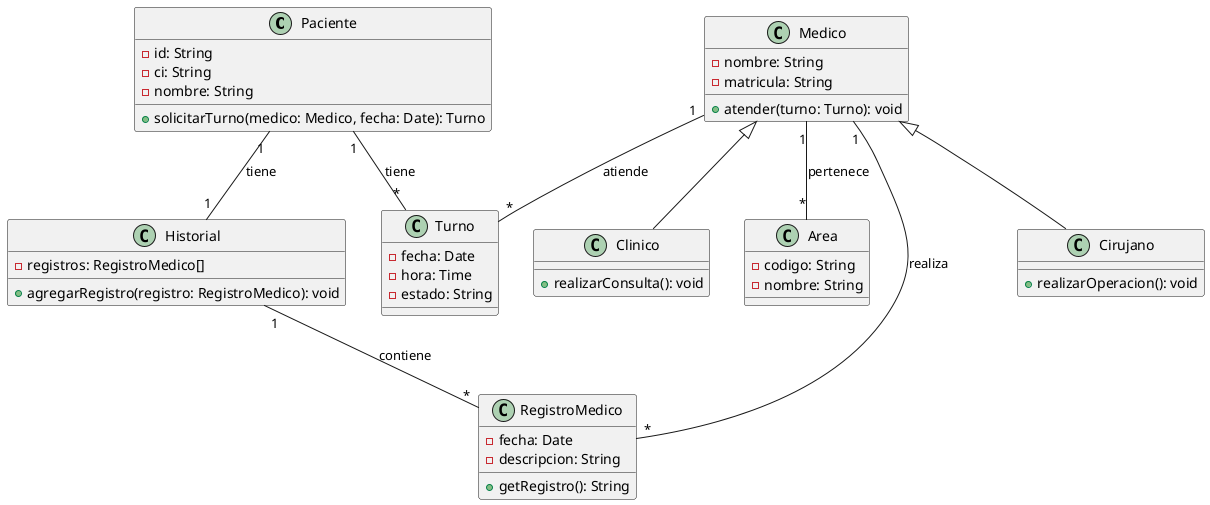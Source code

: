 @startuml
'https://plantuml.com/class-diagram

class Paciente {
  - id: String
  - ci: String
  - nombre: String
  +solicitarTurno(medico: Medico, fecha: Date): Turno
}

class Medico {
  - nombre: String
  - matricula: String
  + atender(turno: Turno): void
}

class Turno {
  - fecha: Date
  - hora: Time
  - estado: String
}

class Historial {
  - registros: RegistroMedico[]
  + agregarRegistro(registro: RegistroMedico): void
}

class Cirujano extends Medico {
  + realizarOperacion(): void
}

class Clinico extends Medico {
  + realizarConsulta(): void
}

class Area {
  - codigo: String
  - nombre: String
}

class RegistroMedico{
    - fecha: Date
    - descripcion: String
    + getRegistro(): String
}

' --- Relaciones ---
Paciente "1" -- "1" Historial: tiene
Paciente "1" -- "*" Turno: tiene
Medico "1" -- "*" Turno: atiende
Medico "1" -- "*" Area: pertenece
Medico "1" -- "*" RegistroMedico: realiza
Historial "1" -- "*" RegistroMedico: contiene


@enduml